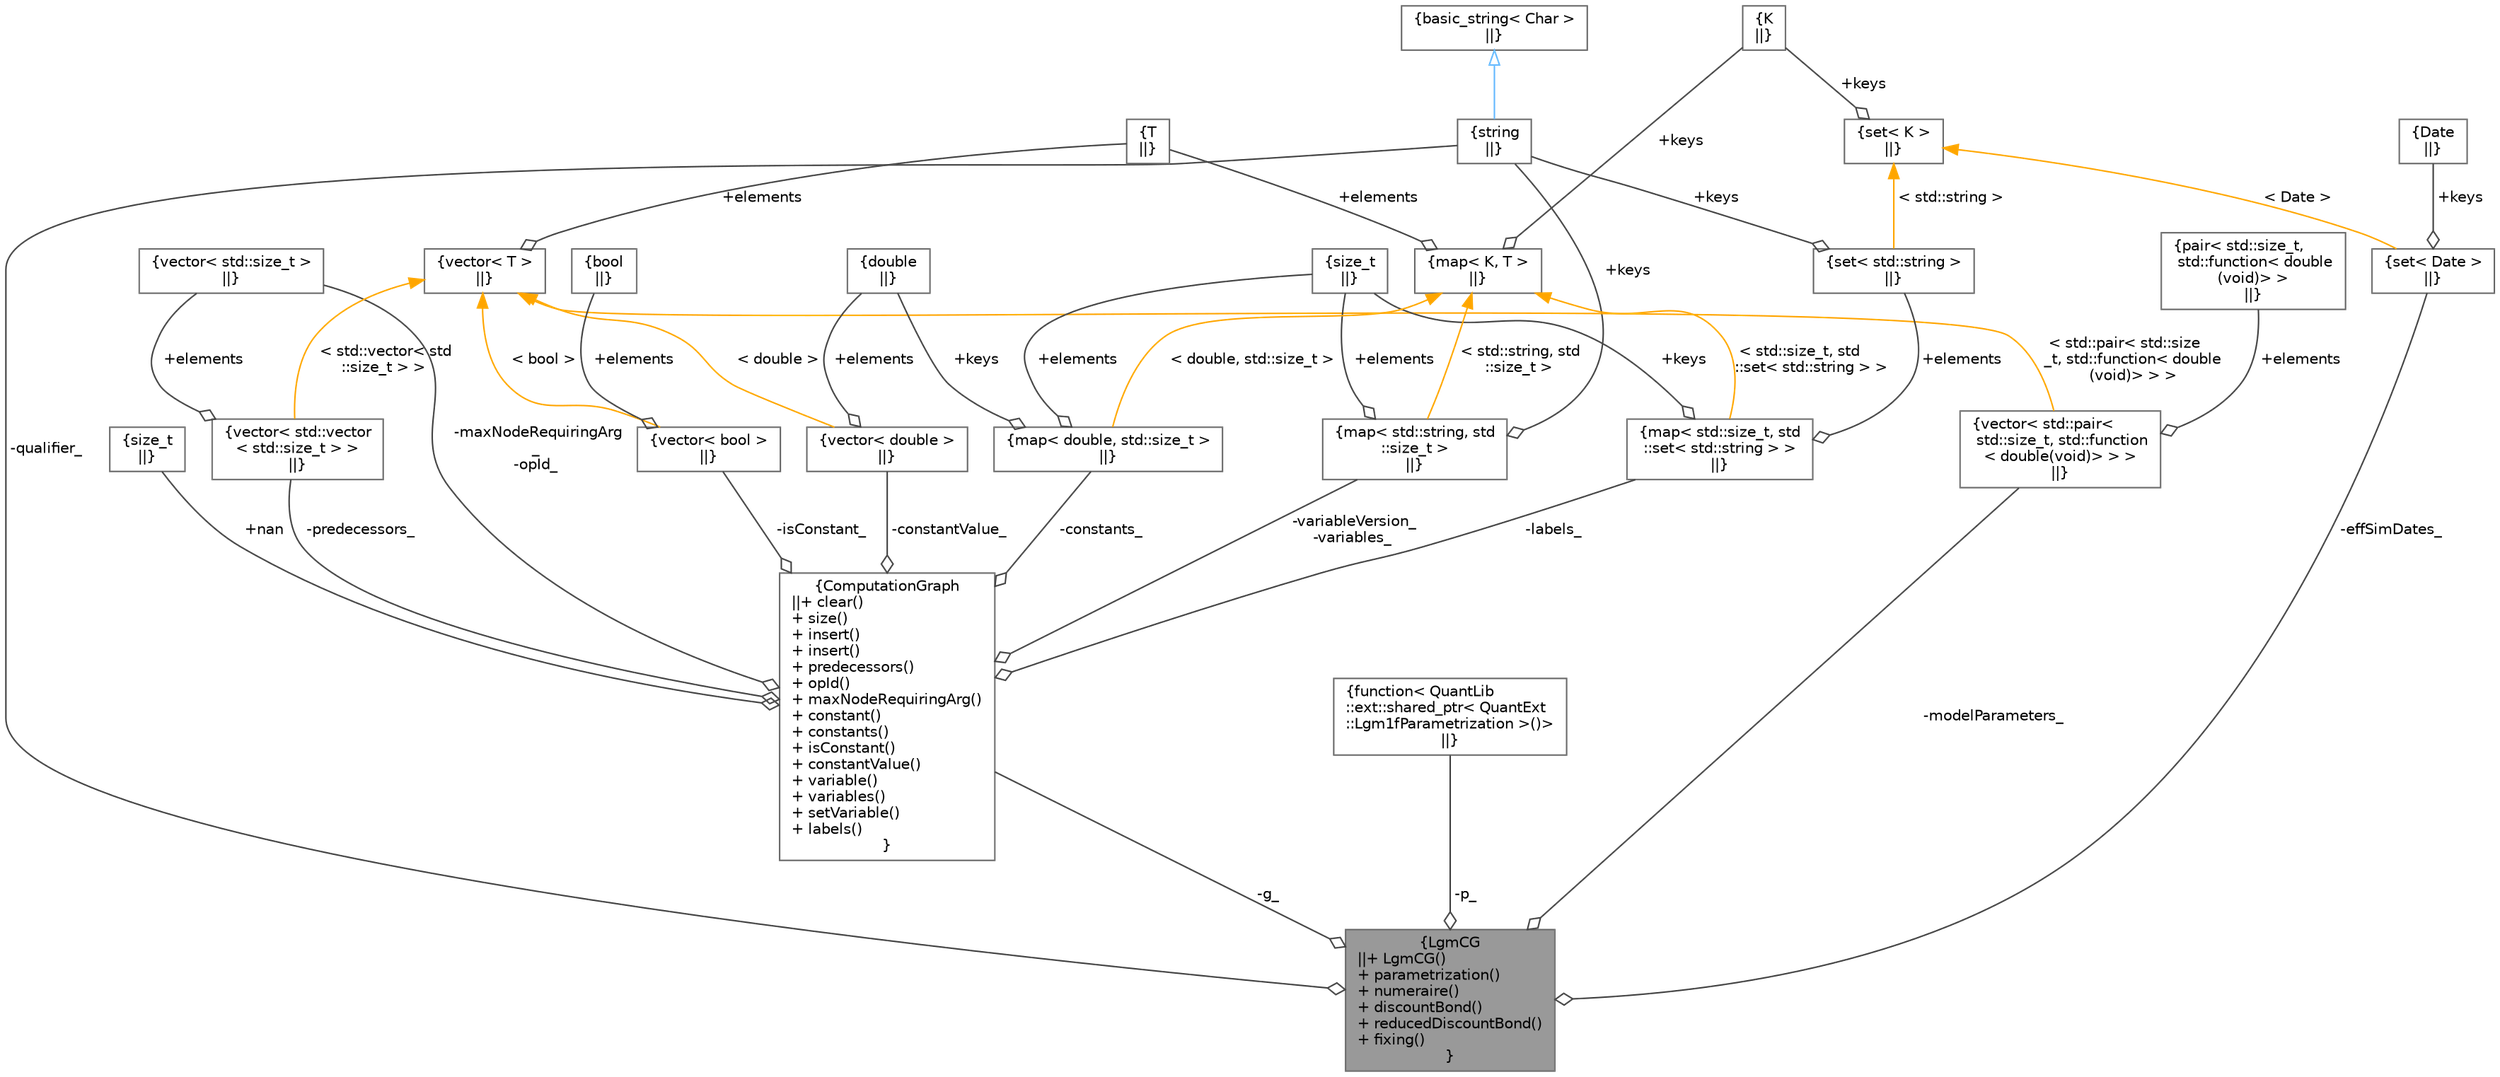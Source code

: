 digraph "LgmCG"
{
 // INTERACTIVE_SVG=YES
 // LATEX_PDF_SIZE
  bgcolor="transparent";
  edge [fontname=Helvetica,fontsize=10,labelfontname=Helvetica,labelfontsize=10];
  node [fontname=Helvetica,fontsize=10,shape=box,height=0.2,width=0.4];
  Node1 [label="{LgmCG\n||+ LgmCG()\l+ parametrization()\l+ numeraire()\l+ discountBond()\l+ reducedDiscountBond()\l+ fixing()\l}",height=0.2,width=0.4,color="gray40", fillcolor="grey60", style="filled", fontcolor="black",tooltip=" "];
  Node2 -> Node1 [color="grey25",style="solid",label=" -qualifier_" ,arrowhead="odiamond"];
  Node2 [label="{string\n||}",height=0.2,width=0.4,color="gray40", fillcolor="white", style="filled",tooltip=" "];
  Node3 -> Node2 [dir="back",color="steelblue1",style="solid",arrowtail="onormal"];
  Node3 [label="{basic_string\< Char \>\n||}",height=0.2,width=0.4,color="gray40", fillcolor="white", style="filled",tooltip=" "];
  Node4 -> Node1 [color="grey25",style="solid",label=" -g_" ,arrowhead="odiamond"];
  Node4 [label="{ComputationGraph\n||+ clear()\l+ size()\l+ insert()\l+ insert()\l+ predecessors()\l+ opId()\l+ maxNodeRequiringArg()\l+ constant()\l+ constants()\l+ isConstant()\l+ constantValue()\l+ variable()\l+ variables()\l+ setVariable()\l+ labels()\l}",height=0.2,width=0.4,color="gray40", fillcolor="white", style="filled",URL="C:/dev/ORE/documentation/QuantExt/doc/quantext.tag$class_quant_ext_1_1_computation_graph.html",tooltip=" "];
  Node5 -> Node4 [color="grey25",style="solid",label=" +nan" ,arrowhead="odiamond"];
  Node5 [label="{size_t\n||}",height=0.2,width=0.4,color="gray40", fillcolor="white", style="filled",tooltip=" "];
  Node6 -> Node4 [color="grey25",style="solid",label=" -predecessors_" ,arrowhead="odiamond"];
  Node6 [label="{vector\< std::vector\l\< std::size_t \> \>\n||}",height=0.2,width=0.4,color="gray40", fillcolor="white", style="filled",tooltip=" "];
  Node7 -> Node6 [color="grey25",style="solid",label=" +elements" ,arrowhead="odiamond"];
  Node7 [label="{vector\< std::size_t \>\n||}",height=0.2,width=0.4,color="gray40", fillcolor="white", style="filled",tooltip=" "];
  Node8 -> Node6 [dir="back",color="orange",style="solid",label=" \< std::vector\< std\l::size_t \> \>" ];
  Node8 [label="{vector\< T \>\n||}",height=0.2,width=0.4,color="gray40", fillcolor="white", style="filled",tooltip=" "];
  Node9 -> Node8 [color="grey25",style="solid",label=" +elements" ,arrowhead="odiamond"];
  Node9 [label="{T\n||}",height=0.2,width=0.4,color="gray40", fillcolor="white", style="filled",tooltip=" "];
  Node7 -> Node4 [color="grey25",style="solid",label=" -maxNodeRequiringArg\l_\n-opId_" ,arrowhead="odiamond"];
  Node10 -> Node4 [color="grey25",style="solid",label=" -isConstant_" ,arrowhead="odiamond"];
  Node10 [label="{vector\< bool \>\n||}",height=0.2,width=0.4,color="gray40", fillcolor="white", style="filled",tooltip=" "];
  Node11 -> Node10 [color="grey25",style="solid",label=" +elements" ,arrowhead="odiamond"];
  Node11 [label="{bool\n||}",height=0.2,width=0.4,color="gray40", fillcolor="white", style="filled",URL="$classbool.html",tooltip=" "];
  Node8 -> Node10 [dir="back",color="orange",style="solid",label=" \< bool \>" ];
  Node12 -> Node4 [color="grey25",style="solid",label=" -constantValue_" ,arrowhead="odiamond"];
  Node12 [label="{vector\< double \>\n||}",height=0.2,width=0.4,color="gray40", fillcolor="white", style="filled",tooltip=" "];
  Node13 -> Node12 [color="grey25",style="solid",label=" +elements" ,arrowhead="odiamond"];
  Node13 [label="{double\n||}",height=0.2,width=0.4,color="gray40", fillcolor="white", style="filled",tooltip=" "];
  Node8 -> Node12 [dir="back",color="orange",style="solid",label=" \< double \>" ];
  Node14 -> Node4 [color="grey25",style="solid",label=" -constants_" ,arrowhead="odiamond"];
  Node14 [label="{map\< double, std::size_t \>\n||}",height=0.2,width=0.4,color="gray40", fillcolor="white", style="filled",tooltip=" "];
  Node13 -> Node14 [color="grey25",style="solid",label=" +keys" ,arrowhead="odiamond"];
  Node15 -> Node14 [color="grey25",style="solid",label=" +elements" ,arrowhead="odiamond"];
  Node15 [label="{size_t\n||}",height=0.2,width=0.4,color="gray40", fillcolor="white", style="filled",tooltip=" "];
  Node16 -> Node14 [dir="back",color="orange",style="solid",label=" \< double, std::size_t \>" ];
  Node16 [label="{map\< K, T \>\n||}",height=0.2,width=0.4,color="gray40", fillcolor="white", style="filled",tooltip=" "];
  Node17 -> Node16 [color="grey25",style="solid",label=" +keys" ,arrowhead="odiamond"];
  Node17 [label="{K\n||}",height=0.2,width=0.4,color="gray40", fillcolor="white", style="filled",tooltip=" "];
  Node9 -> Node16 [color="grey25",style="solid",label=" +elements" ,arrowhead="odiamond"];
  Node18 -> Node4 [color="grey25",style="solid",label=" -variableVersion_\n-variables_" ,arrowhead="odiamond"];
  Node18 [label="{map\< std::string, std\l::size_t \>\n||}",height=0.2,width=0.4,color="gray40", fillcolor="white", style="filled",tooltip=" "];
  Node2 -> Node18 [color="grey25",style="solid",label=" +keys" ,arrowhead="odiamond"];
  Node15 -> Node18 [color="grey25",style="solid",label=" +elements" ,arrowhead="odiamond"];
  Node16 -> Node18 [dir="back",color="orange",style="solid",label=" \< std::string, std\l::size_t \>" ];
  Node19 -> Node4 [color="grey25",style="solid",label=" -labels_" ,arrowhead="odiamond"];
  Node19 [label="{map\< std::size_t, std\l::set\< std::string \> \>\n||}",height=0.2,width=0.4,color="gray40", fillcolor="white", style="filled",tooltip=" "];
  Node15 -> Node19 [color="grey25",style="solid",label=" +keys" ,arrowhead="odiamond"];
  Node20 -> Node19 [color="grey25",style="solid",label=" +elements" ,arrowhead="odiamond"];
  Node20 [label="{set\< std::string \>\n||}",height=0.2,width=0.4,color="gray40", fillcolor="white", style="filled",tooltip=" "];
  Node2 -> Node20 [color="grey25",style="solid",label=" +keys" ,arrowhead="odiamond"];
  Node21 -> Node20 [dir="back",color="orange",style="solid",label=" \< std::string \>" ];
  Node21 [label="{set\< K \>\n||}",height=0.2,width=0.4,color="gray40", fillcolor="white", style="filled",tooltip=" "];
  Node17 -> Node21 [color="grey25",style="solid",label=" +keys" ,arrowhead="odiamond"];
  Node16 -> Node19 [dir="back",color="orange",style="solid",label=" \< std::size_t, std\l::set\< std::string \> \>" ];
  Node22 -> Node1 [color="grey25",style="solid",label=" -p_" ,arrowhead="odiamond"];
  Node22 [label="{function\< QuantLib\l::ext::shared_ptr\< QuantExt\l::Lgm1fParametrization \>()\>\n||}",height=0.2,width=0.4,color="gray40", fillcolor="white", style="filled",tooltip=" "];
  Node23 -> Node1 [color="grey25",style="solid",label=" -modelParameters_" ,arrowhead="odiamond"];
  Node23 [label="{vector\< std::pair\<\l std::size_t, std::function\l\< double(void)\> \> \>\n||}",height=0.2,width=0.4,color="gray40", fillcolor="white", style="filled",tooltip=" "];
  Node24 -> Node23 [color="grey25",style="solid",label=" +elements" ,arrowhead="odiamond"];
  Node24 [label="{pair\< std::size_t,\l std::function\< double\l(void)\> \>\n||}",height=0.2,width=0.4,color="gray40", fillcolor="white", style="filled",tooltip=" "];
  Node8 -> Node23 [dir="back",color="orange",style="solid",label=" \< std::pair\< std::size\l_t, std::function\< double\l(void)\> \> \>" ];
  Node25 -> Node1 [color="grey25",style="solid",label=" -effSimDates_" ,arrowhead="odiamond"];
  Node25 [label="{set\< Date \>\n||}",height=0.2,width=0.4,color="gray40", fillcolor="white", style="filled",tooltip=" "];
  Node26 -> Node25 [color="grey25",style="solid",label=" +keys" ,arrowhead="odiamond"];
  Node26 [label="{Date\n||}",height=0.2,width=0.4,color="gray40", fillcolor="white", style="filled",tooltip=" "];
  Node21 -> Node25 [dir="back",color="orange",style="solid",label=" \< Date \>" ];
}
